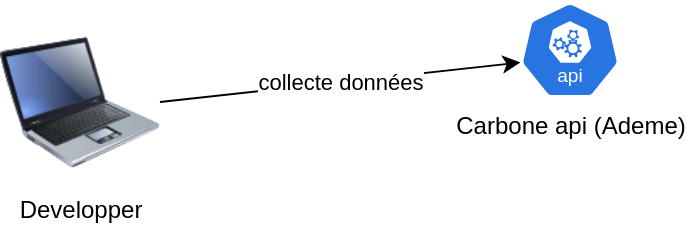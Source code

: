<mxfile>
    <diagram id="yoabr_h2oJ7VWhgZ5q7_" name="Page-1">
        <mxGraphModel dx="1296" dy="236" grid="1" gridSize="10" guides="1" tooltips="1" connect="1" arrows="1" fold="1" page="1" pageScale="1" pageWidth="850" pageHeight="1100" math="0" shadow="0">
            <root>
                <mxCell id="0"/>
                <mxCell id="1" parent="0"/>
                <mxCell id="2" value="Carbone api (Ademe)" style="aspect=fixed;sketch=0;html=1;dashed=0;whitespace=wrap;verticalLabelPosition=bottom;verticalAlign=top;fillColor=#2875E2;strokeColor=#ffffff;points=[[0.005,0.63,0],[0.1,0.2,0],[0.9,0.2,0],[0.5,0,0],[0.995,0.63,0],[0.72,0.99,0],[0.5,1,0],[0.28,0.99,0]];shape=mxgraph.kubernetes.icon2;kubernetesLabel=1;prIcon=api" vertex="1" parent="1">
                    <mxGeometry x="-540" y="160" width="50" height="48" as="geometry"/>
                </mxCell>
                <mxCell id="6" value="collecte données" style="edgeStyle=none;html=1;exitX=1;exitY=0.5;exitDx=0;exitDy=0;entryX=0.005;entryY=0.63;entryDx=0;entryDy=0;entryPerimeter=0;" edge="1" parent="1" source="5" target="2">
                    <mxGeometry relative="1" as="geometry">
                        <mxPoint x="-630" y="190" as="targetPoint"/>
                    </mxGeometry>
                </mxCell>
                <mxCell id="5" value="Developper" style="image;html=1;image=img/lib/clip_art/computers/Laptop_128x128.png" vertex="1" parent="1">
                    <mxGeometry x="-800" y="170" width="80" height="80" as="geometry"/>
                </mxCell>
            </root>
        </mxGraphModel>
    </diagram>
</mxfile>